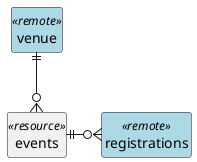 @startuml
hide <<resource>> circle
hide <<remote>> circle
hide members 

skinparam class {
    BackgroundColor<<remote>> LightBlue
}

class events <<resource>>
class registrations <<remote>>
class venue <<remote>>

events ||-right-o{ registrations
venue ||-down-o{ events
@enduml
